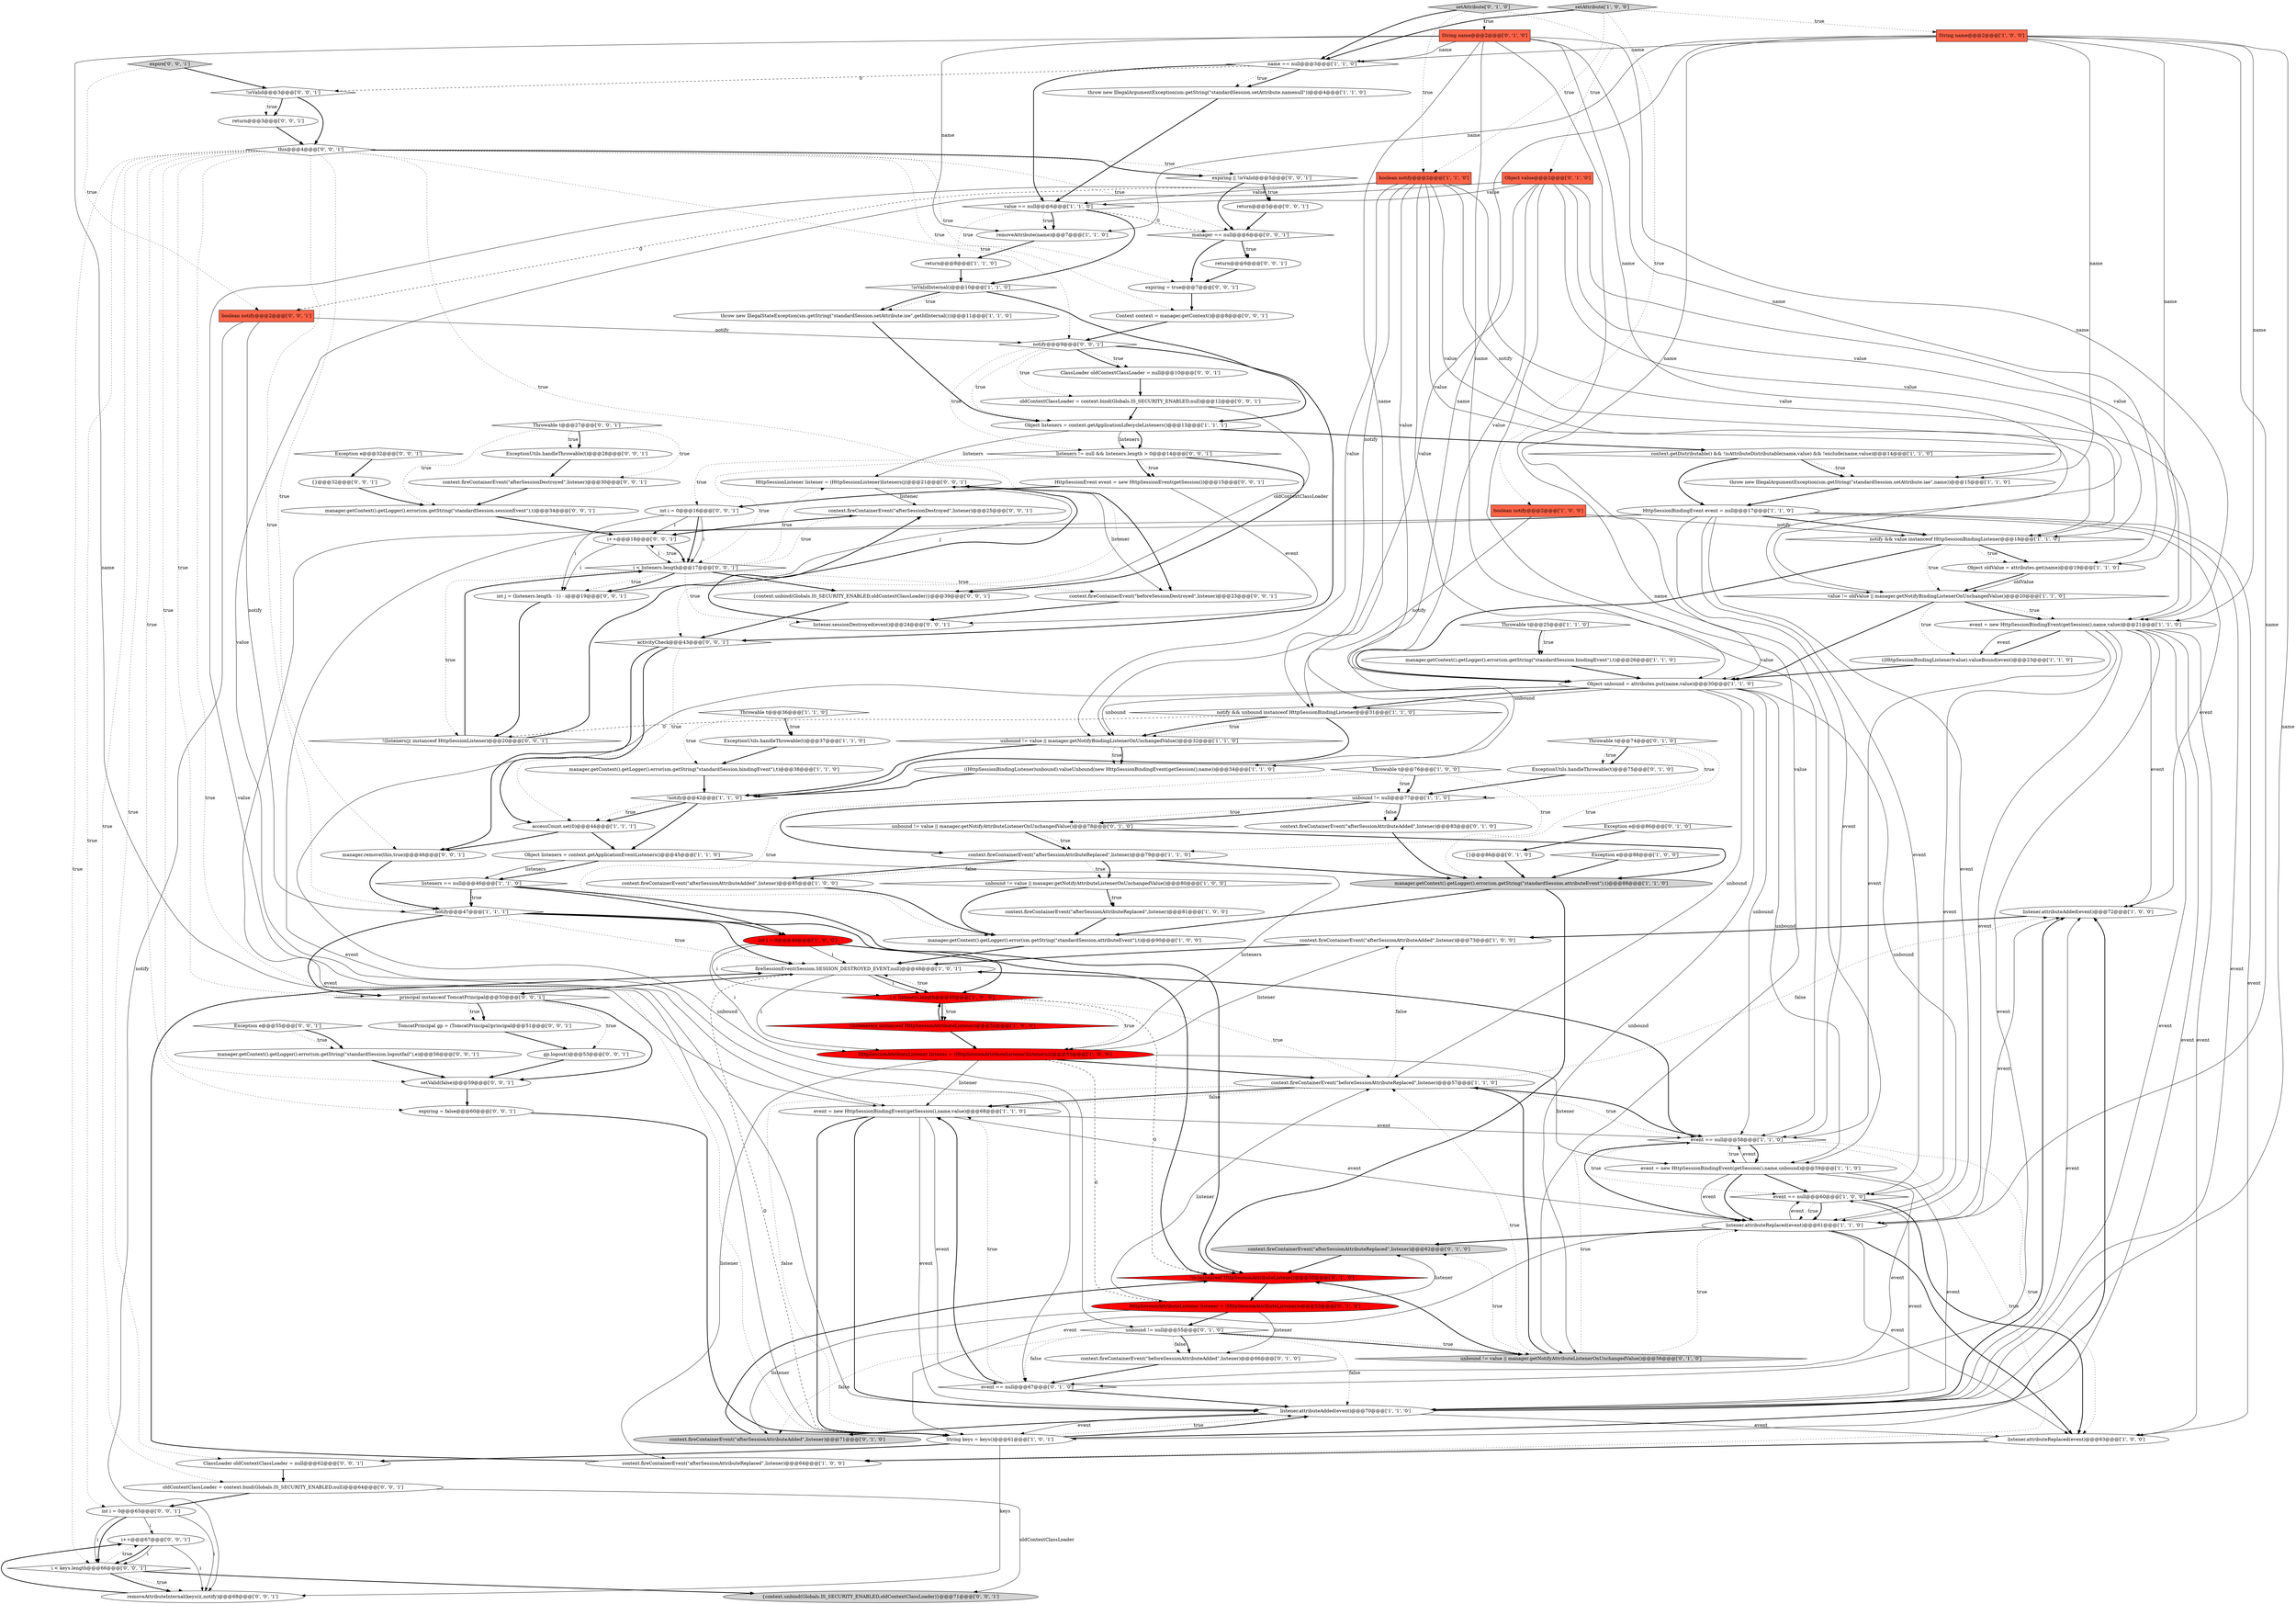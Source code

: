 digraph {
19 [style = filled, label = "listener.attributeAdded(event)@@@72@@@['1', '0', '0']", fillcolor = white, shape = ellipse image = "AAA0AAABBB1BBB"];
119 [style = filled, label = "{context.unbind(Globals.IS_SECURITY_ENABLED,oldContextClassLoader)}@@@71@@@['0', '0', '1']", fillcolor = lightgray, shape = ellipse image = "AAA0AAABBB3BBB"];
14 [style = filled, label = "HttpSessionAttributeListener listener = (HttpSessionAttributeListener)listeners(i(@@@55@@@['1', '0', '0']", fillcolor = red, shape = ellipse image = "AAA1AAABBB1BBB"];
12 [style = filled, label = "throw new IllegalArgumentException(sm.getString(\"standardSession.setAttribute.namenull\"))@@@4@@@['1', '1', '0']", fillcolor = white, shape = ellipse image = "AAA0AAABBB1BBB"];
90 [style = filled, label = "return@@@3@@@['0', '0', '1']", fillcolor = white, shape = ellipse image = "AAA0AAABBB3BBB"];
21 [style = filled, label = "!notify@@@42@@@['1', '1', '0']", fillcolor = white, shape = diamond image = "AAA0AAABBB1BBB"];
51 [style = filled, label = "return@@@8@@@['1', '1', '0']", fillcolor = white, shape = ellipse image = "AAA0AAABBB1BBB"];
68 [style = filled, label = "unbound != null@@@55@@@['0', '1', '0']", fillcolor = white, shape = diamond image = "AAA0AAABBB2BBB"];
74 [style = filled, label = "String name@@@2@@@['0', '1', '0']", fillcolor = tomato, shape = box image = "AAA0AAABBB2BBB"];
37 [style = filled, label = "boolean notify@@@2@@@['1', '1', '0']", fillcolor = tomato, shape = box image = "AAA0AAABBB1BBB"];
87 [style = filled, label = "int i = 0@@@16@@@['0', '0', '1']", fillcolor = white, shape = ellipse image = "AAA0AAABBB3BBB"];
93 [style = filled, label = "expiring = true@@@7@@@['0', '0', '1']", fillcolor = white, shape = ellipse image = "AAA0AAABBB3BBB"];
124 [style = filled, label = "i < listeners.length@@@17@@@['0', '0', '1']", fillcolor = white, shape = diamond image = "AAA0AAABBB3BBB"];
86 [style = filled, label = "setValid(false)@@@59@@@['0', '0', '1']", fillcolor = white, shape = ellipse image = "AAA0AAABBB3BBB"];
24 [style = filled, label = "setAttribute['1', '0', '0']", fillcolor = lightgray, shape = diamond image = "AAA0AAABBB1BBB"];
5 [style = filled, label = "throw new IllegalArgumentException(sm.getString(\"standardSession.setAttribute.iae\",name))@@@15@@@['1', '1', '0']", fillcolor = white, shape = ellipse image = "AAA0AAABBB1BBB"];
39 [style = filled, label = "((HttpSessionBindingListener)unbound).valueUnbound(new HttpSessionBindingEvent(getSession(),name))@@@34@@@['1', '1', '0']", fillcolor = white, shape = ellipse image = "AAA0AAABBB1BBB"];
34 [style = filled, label = "event == null@@@58@@@['1', '1', '0']", fillcolor = white, shape = diamond image = "AAA0AAABBB1BBB"];
42 [style = filled, label = "int i = 0@@@49@@@['1', '0', '0']", fillcolor = red, shape = ellipse image = "AAA1AAABBB1BBB"];
38 [style = filled, label = "value == null@@@6@@@['1', '1', '0']", fillcolor = white, shape = diamond image = "AAA0AAABBB1BBB"];
26 [style = filled, label = "manager.getContext().getLogger().error(sm.getString(\"standardSession.bindingEvent\"),t)@@@38@@@['1', '1', '0']", fillcolor = white, shape = ellipse image = "AAA0AAABBB1BBB"];
107 [style = filled, label = "{context.unbind(Globals.IS_SECURITY_ENABLED,oldContextClassLoader)}@@@39@@@['0', '0', '1']", fillcolor = white, shape = ellipse image = "AAA0AAABBB3BBB"];
53 [style = filled, label = "Throwable t@@@76@@@['1', '0', '0']", fillcolor = white, shape = diamond image = "AAA0AAABBB1BBB"];
105 [style = filled, label = "this@@@4@@@['0', '0', '1']", fillcolor = white, shape = diamond image = "AAA0AAABBB3BBB"];
1 [style = filled, label = "notify@@@47@@@['1', '1', '1']", fillcolor = white, shape = diamond image = "AAA0AAABBB1BBB"];
48 [style = filled, label = "manager.getContext().getLogger().error(sm.getString(\"standardSession.attributeEvent\"),t)@@@88@@@['1', '1', '0']", fillcolor = lightgray, shape = ellipse image = "AAA0AAABBB1BBB"];
104 [style = filled, label = "manager == null@@@6@@@['0', '0', '1']", fillcolor = white, shape = diamond image = "AAA0AAABBB3BBB"];
118 [style = filled, label = "Throwable t@@@27@@@['0', '0', '1']", fillcolor = white, shape = diamond image = "AAA0AAABBB3BBB"];
76 [style = filled, label = "{}@@@86@@@['0', '1', '0']", fillcolor = white, shape = ellipse image = "AAA0AAABBB2BBB"];
123 [style = filled, label = "Context context = manager.getContext()@@@8@@@['0', '0', '1']", fillcolor = white, shape = ellipse image = "AAA0AAABBB3BBB"];
66 [style = filled, label = "Exception e@@@86@@@['0', '1', '0']", fillcolor = white, shape = diamond image = "AAA0AAABBB2BBB"];
13 [style = filled, label = "context.fireContainerEvent(\"beforeSessionAttributeReplaced\",listener)@@@57@@@['1', '1', '0']", fillcolor = white, shape = ellipse image = "AAA0AAABBB1BBB"];
25 [style = filled, label = "Object oldValue = attributes.get(name)@@@19@@@['1', '1', '0']", fillcolor = white, shape = ellipse image = "AAA0AAABBB1BBB"];
33 [style = filled, label = "Object listeners = context.getApplicationLifecycleListeners()@@@13@@@['1', '1', '1']", fillcolor = white, shape = ellipse image = "AAA0AAABBB1BBB"];
77 [style = filled, label = "TomcatPrincipal gp = (TomcatPrincipal)principal@@@51@@@['0', '0', '1']", fillcolor = white, shape = ellipse image = "AAA0AAABBB3BBB"];
78 [style = filled, label = "manager.getContext().getLogger().error(sm.getString(\"standardSession.sessionEvent\"),t)@@@34@@@['0', '0', '1']", fillcolor = white, shape = ellipse image = "AAA0AAABBB3BBB"];
2 [style = filled, label = "context.fireContainerEvent(\"afterSessionAttributeAdded\",listener)@@@85@@@['1', '0', '0']", fillcolor = white, shape = ellipse image = "AAA0AAABBB1BBB"];
44 [style = filled, label = "String keys = keys()@@@61@@@['1', '0', '1']", fillcolor = white, shape = ellipse image = "AAA0AAABBB1BBB"];
96 [style = filled, label = "expiring || !isValid@@@5@@@['0', '0', '1']", fillcolor = white, shape = diamond image = "AAA0AAABBB3BBB"];
113 [style = filled, label = "expiring = false@@@60@@@['0', '0', '1']", fillcolor = white, shape = ellipse image = "AAA0AAABBB3BBB"];
8 [style = filled, label = "value != oldValue || manager.getNotifyBindingListenerOnUnchangedValue()@@@20@@@['1', '1', '0']", fillcolor = white, shape = diamond image = "AAA0AAABBB1BBB"];
56 [style = filled, label = "event == null@@@60@@@['1', '0', '0']", fillcolor = white, shape = diamond image = "AAA0AAABBB1BBB"];
52 [style = filled, label = "event = new HttpSessionBindingEvent(getSession(),name,value)@@@21@@@['1', '1', '0']", fillcolor = white, shape = ellipse image = "AAA0AAABBB1BBB"];
63 [style = filled, label = "event == null@@@67@@@['0', '1', '0']", fillcolor = white, shape = diamond image = "AAA0AAABBB2BBB"];
6 [style = filled, label = "manager.getContext().getLogger().error(sm.getString(\"standardSession.attributeEvent\"),t)@@@90@@@['1', '0', '0']", fillcolor = white, shape = ellipse image = "AAA0AAABBB1BBB"];
17 [style = filled, label = "context.fireContainerEvent(\"afterSessionAttributeAdded\",listener)@@@73@@@['1', '0', '0']", fillcolor = white, shape = ellipse image = "AAA0AAABBB1BBB"];
28 [style = filled, label = "Throwable t@@@36@@@['1', '1', '0']", fillcolor = white, shape = diamond image = "AAA0AAABBB1BBB"];
85 [style = filled, label = "manager.getContext().getLogger().error(sm.getString(\"standardSession.logoutfail\"),e)@@@56@@@['0', '0', '1']", fillcolor = white, shape = ellipse image = "AAA0AAABBB3BBB"];
40 [style = filled, label = "listeners == null@@@46@@@['1', '1', '0']", fillcolor = white, shape = diamond image = "AAA0AAABBB1BBB"];
98 [style = filled, label = "i++@@@67@@@['0', '0', '1']", fillcolor = white, shape = ellipse image = "AAA0AAABBB3BBB"];
95 [style = filled, label = "return@@@6@@@['0', '0', '1']", fillcolor = white, shape = ellipse image = "AAA0AAABBB3BBB"];
97 [style = filled, label = "boolean notify@@@2@@@['0', '0', '1']", fillcolor = tomato, shape = box image = "AAA0AAABBB3BBB"];
121 [style = filled, label = "Exception e@@@55@@@['0', '0', '1']", fillcolor = white, shape = diamond image = "AAA0AAABBB3BBB"];
27 [style = filled, label = "manager.getContext().getLogger().error(sm.getString(\"standardSession.bindingEvent\"),t)@@@26@@@['1', '1', '0']", fillcolor = white, shape = ellipse image = "AAA0AAABBB1BBB"];
91 [style = filled, label = "!(listeners(j( instanceof HttpSessionListener)@@@20@@@['0', '0', '1']", fillcolor = white, shape = diamond image = "AAA0AAABBB3BBB"];
35 [style = filled, label = "notify && unbound instanceof HttpSessionBindingListener@@@31@@@['1', '1', '0']", fillcolor = white, shape = diamond image = "AAA0AAABBB1BBB"];
88 [style = filled, label = "activityCheck@@@43@@@['0', '0', '1']", fillcolor = white, shape = diamond image = "AAA0AAABBB3BBB"];
36 [style = filled, label = "notify && value instanceof HttpSessionBindingListener@@@18@@@['1', '1', '0']", fillcolor = white, shape = diamond image = "AAA0AAABBB1BBB"];
114 [style = filled, label = "!isValid@@@3@@@['0', '0', '1']", fillcolor = white, shape = diamond image = "AAA0AAABBB3BBB"];
50 [style = filled, label = "context.fireContainerEvent(\"afterSessionAttributeReplaced\",listener)@@@79@@@['1', '1', '0']", fillcolor = white, shape = ellipse image = "AAA0AAABBB1BBB"];
75 [style = filled, label = "Throwable t@@@74@@@['0', '1', '0']", fillcolor = white, shape = diamond image = "AAA0AAABBB2BBB"];
70 [style = filled, label = "unbound != value || manager.getNotifyAttributeListenerOnUnchangedValue()@@@78@@@['0', '1', '0']", fillcolor = white, shape = diamond image = "AAA0AAABBB2BBB"];
81 [style = filled, label = "removeAttributeInternal(keys(i(,notify)@@@68@@@['0', '0', '1']", fillcolor = white, shape = ellipse image = "AAA0AAABBB3BBB"];
60 [style = filled, label = "context.fireContainerEvent(\"afterSessionAttributeAdded\",listener)@@@71@@@['0', '1', '0']", fillcolor = lightgray, shape = ellipse image = "AAA0AAABBB2BBB"];
41 [style = filled, label = "Exception e@@@88@@@['1', '0', '0']", fillcolor = white, shape = diamond image = "AAA0AAABBB1BBB"];
0 [style = filled, label = "!isValidInternal()@@@10@@@['1', '1', '0']", fillcolor = white, shape = diamond image = "AAA0AAABBB1BBB"];
115 [style = filled, label = "i++@@@18@@@['0', '0', '1']", fillcolor = white, shape = ellipse image = "AAA0AAABBB3BBB"];
116 [style = filled, label = "HttpSessionListener listener = (HttpSessionListener)listeners(j(@@@21@@@['0', '0', '1']", fillcolor = white, shape = ellipse image = "AAA0AAABBB3BBB"];
61 [style = filled, label = "!(o instanceof HttpSessionAttributeListener)@@@50@@@['0', '1', '0']", fillcolor = red, shape = diamond image = "AAA1AAABBB2BBB"];
106 [style = filled, label = "context.fireContainerEvent(\"afterSessionDestroyed\",listener)@@@25@@@['0', '0', '1']", fillcolor = white, shape = ellipse image = "AAA0AAABBB3BBB"];
22 [style = filled, label = "!(listeners(i( instanceof HttpSessionAttributeListener)@@@52@@@['1', '0', '0']", fillcolor = red, shape = diamond image = "AAA1AAABBB1BBB"];
92 [style = filled, label = "ExceptionUtils.handleThrowable(t)@@@28@@@['0', '0', '1']", fillcolor = white, shape = ellipse image = "AAA0AAABBB3BBB"];
54 [style = filled, label = "unbound != value || manager.getNotifyAttributeListenerOnUnchangedValue()@@@80@@@['1', '0', '0']", fillcolor = white, shape = diamond image = "AAA0AAABBB1BBB"];
59 [style = filled, label = "event = new HttpSessionBindingEvent(getSession(),name,value)@@@68@@@['1', '1', '0']", fillcolor = white, shape = ellipse image = "AAA0AAABBB1BBB"];
69 [style = filled, label = "HttpSessionAttributeListener listener = (HttpSessionAttributeListener)o@@@53@@@['0', '1', '0']", fillcolor = red, shape = ellipse image = "AAA1AAABBB2BBB"];
10 [style = filled, label = "((HttpSessionBindingListener)value).valueBound(event)@@@23@@@['1', '1', '0']", fillcolor = white, shape = ellipse image = "AAA0AAABBB1BBB"];
122 [style = filled, label = "listeners != null && listeners.length > 0@@@14@@@['0', '0', '1']", fillcolor = white, shape = diamond image = "AAA0AAABBB3BBB"];
57 [style = filled, label = "unbound != value || manager.getNotifyBindingListenerOnUnchangedValue()@@@32@@@['1', '1', '0']", fillcolor = white, shape = diamond image = "AAA0AAABBB1BBB"];
83 [style = filled, label = "principal instanceof TomcatPrincipal@@@50@@@['0', '0', '1']", fillcolor = white, shape = diamond image = "AAA0AAABBB3BBB"];
30 [style = filled, label = "throw new IllegalStateException(sm.getString(\"standardSession.setAttribute.ise\",getIdInternal()))@@@11@@@['1', '1', '0']", fillcolor = white, shape = ellipse image = "AAA0AAABBB1BBB"];
72 [style = filled, label = "context.fireContainerEvent(\"beforeSessionAttributeAdded\",listener)@@@66@@@['0', '1', '0']", fillcolor = white, shape = ellipse image = "AAA0AAABBB2BBB"];
11 [style = filled, label = "String name@@@2@@@['1', '0', '0']", fillcolor = tomato, shape = box image = "AAA0AAABBB1BBB"];
55 [style = filled, label = "context.fireContainerEvent(\"afterSessionAttributeReplaced\",listener)@@@81@@@['1', '0', '0']", fillcolor = white, shape = ellipse image = "AAA0AAABBB1BBB"];
94 [style = filled, label = "ClassLoader oldContextClassLoader = null@@@10@@@['0', '0', '1']", fillcolor = white, shape = ellipse image = "AAA0AAABBB3BBB"];
112 [style = filled, label = "context.fireContainerEvent(\"beforeSessionDestroyed\",listener)@@@23@@@['0', '0', '1']", fillcolor = white, shape = ellipse image = "AAA0AAABBB3BBB"];
84 [style = filled, label = "int j = (listeners.length - 1) - i@@@19@@@['0', '0', '1']", fillcolor = white, shape = ellipse image = "AAA0AAABBB3BBB"];
49 [style = filled, label = "Object listeners = context.getApplicationEventListeners()@@@45@@@['1', '1', '0']", fillcolor = white, shape = ellipse image = "AAA0AAABBB1BBB"];
120 [style = filled, label = "oldContextClassLoader = context.bind(Globals.IS_SECURITY_ENABLED,null)@@@12@@@['0', '0', '1']", fillcolor = white, shape = ellipse image = "AAA0AAABBB3BBB"];
7 [style = filled, label = "boolean notify@@@2@@@['1', '0', '0']", fillcolor = tomato, shape = box image = "AAA0AAABBB1BBB"];
109 [style = filled, label = "ClassLoader oldContextClassLoader = null@@@62@@@['0', '0', '1']", fillcolor = white, shape = ellipse image = "AAA0AAABBB3BBB"];
110 [style = filled, label = "int i = 0@@@65@@@['0', '0', '1']", fillcolor = white, shape = ellipse image = "AAA0AAABBB3BBB"];
62 [style = filled, label = "context.fireContainerEvent(\"afterSessionAttributeAdded\",listener)@@@83@@@['0', '1', '0']", fillcolor = white, shape = ellipse image = "AAA0AAABBB2BBB"];
23 [style = filled, label = "listener.attributeReplaced(event)@@@61@@@['1', '1', '0']", fillcolor = white, shape = ellipse image = "AAA0AAABBB1BBB"];
111 [style = filled, label = "expire['0', '0', '1']", fillcolor = lightgray, shape = diamond image = "AAA0AAABBB3BBB"];
58 [style = filled, label = "removeAttribute(name)@@@7@@@['1', '1', '0']", fillcolor = white, shape = ellipse image = "AAA0AAABBB1BBB"];
46 [style = filled, label = "listener.attributeReplaced(event)@@@63@@@['1', '0', '0']", fillcolor = white, shape = ellipse image = "AAA0AAABBB1BBB"];
20 [style = filled, label = "HttpSessionBindingEvent event = null@@@17@@@['1', '1', '0']", fillcolor = white, shape = ellipse image = "AAA0AAABBB1BBB"];
3 [style = filled, label = "ExceptionUtils.handleThrowable(t)@@@37@@@['1', '1', '0']", fillcolor = white, shape = ellipse image = "AAA0AAABBB1BBB"];
101 [style = filled, label = "HttpSessionEvent event = new HttpSessionEvent(getSession())@@@15@@@['0', '0', '1']", fillcolor = white, shape = ellipse image = "AAA0AAABBB3BBB"];
99 [style = filled, label = "gp.logout()@@@53@@@['0', '0', '1']", fillcolor = white, shape = ellipse image = "AAA0AAABBB3BBB"];
16 [style = filled, label = "listener.attributeAdded(event)@@@70@@@['1', '1', '0']", fillcolor = white, shape = ellipse image = "AAA0AAABBB1BBB"];
71 [style = filled, label = "unbound != value || manager.getNotifyAttributeListenerOnUnchangedValue()@@@56@@@['0', '1', '0']", fillcolor = lightgray, shape = diamond image = "AAA0AAABBB2BBB"];
80 [style = filled, label = "context.fireContainerEvent(\"afterSessionDestroyed\",listener)@@@30@@@['0', '0', '1']", fillcolor = white, shape = ellipse image = "AAA0AAABBB3BBB"];
43 [style = filled, label = "name == null@@@3@@@['1', '1', '0']", fillcolor = white, shape = diamond image = "AAA0AAABBB1BBB"];
103 [style = filled, label = "oldContextClassLoader = context.bind(Globals.IS_SECURITY_ENABLED,null)@@@64@@@['0', '0', '1']", fillcolor = white, shape = ellipse image = "AAA0AAABBB3BBB"];
45 [style = filled, label = "context.fireContainerEvent(\"afterSessionAttributeReplaced\",listener)@@@64@@@['1', '0', '0']", fillcolor = white, shape = ellipse image = "AAA0AAABBB1BBB"];
100 [style = filled, label = "notify@@@9@@@['0', '0', '1']", fillcolor = white, shape = diamond image = "AAA0AAABBB3BBB"];
9 [style = filled, label = "i < listeners.length@@@50@@@['1', '0', '0']", fillcolor = red, shape = diamond image = "AAA1AAABBB1BBB"];
29 [style = filled, label = "accessCount.set(0)@@@44@@@['1', '1', '1']", fillcolor = white, shape = ellipse image = "AAA0AAABBB1BBB"];
18 [style = filled, label = "Throwable t@@@25@@@['1', '1', '0']", fillcolor = white, shape = diamond image = "AAA0AAABBB1BBB"];
4 [style = filled, label = "fireSessionEvent(Session.SESSION_DESTROYED_EVENT,null)@@@48@@@['1', '0', '1']", fillcolor = white, shape = ellipse image = "AAA0AAABBB1BBB"];
15 [style = filled, label = "Object unbound = attributes.put(name,value)@@@30@@@['1', '1', '0']", fillcolor = white, shape = ellipse image = "AAA0AAABBB1BBB"];
67 [style = filled, label = "setAttribute['0', '1', '0']", fillcolor = lightgray, shape = diamond image = "AAA0AAABBB2BBB"];
117 [style = filled, label = "manager.remove(this,true)@@@46@@@['0', '0', '1']", fillcolor = white, shape = ellipse image = "AAA0AAABBB3BBB"];
31 [style = filled, label = "event = new HttpSessionBindingEvent(getSession(),name,unbound)@@@59@@@['1', '1', '0']", fillcolor = white, shape = ellipse image = "AAA0AAABBB1BBB"];
79 [style = filled, label = "return@@@5@@@['0', '0', '1']", fillcolor = white, shape = ellipse image = "AAA0AAABBB3BBB"];
64 [style = filled, label = "ExceptionUtils.handleThrowable(t)@@@75@@@['0', '1', '0']", fillcolor = white, shape = ellipse image = "AAA0AAABBB2BBB"];
65 [style = filled, label = "context.fireContainerEvent(\"afterSessionAttributeReplaced\",listener)@@@62@@@['0', '1', '0']", fillcolor = lightgray, shape = ellipse image = "AAA0AAABBB2BBB"];
82 [style = filled, label = "Exception e@@@32@@@['0', '0', '1']", fillcolor = white, shape = diamond image = "AAA0AAABBB3BBB"];
32 [style = filled, label = "context.getDistributable() && !isAttributeDistributable(name,value) && !exclude(name,value)@@@14@@@['1', '1', '0']", fillcolor = white, shape = diamond image = "AAA0AAABBB1BBB"];
73 [style = filled, label = "Object value@@@2@@@['0', '1', '0']", fillcolor = tomato, shape = box image = "AAA0AAABBB2BBB"];
108 [style = filled, label = "i < keys.length@@@66@@@['0', '0', '1']", fillcolor = white, shape = diamond image = "AAA0AAABBB3BBB"];
89 [style = filled, label = "listener.sessionDestroyed(event)@@@24@@@['0', '0', '1']", fillcolor = white, shape = ellipse image = "AAA0AAABBB3BBB"];
47 [style = filled, label = "unbound != null@@@77@@@['1', '1', '0']", fillcolor = white, shape = diamond image = "AAA0AAABBB1BBB"];
102 [style = filled, label = "{}@@@32@@@['0', '0', '1']", fillcolor = white, shape = ellipse image = "AAA0AAABBB3BBB"];
15->35 [style = solid, label="unbound"];
54->55 [style = bold, label=""];
0->30 [style = bold, label=""];
34->45 [style = dotted, label="true"];
87->124 [style = bold, label=""];
75->47 [style = dotted, label="true"];
100->122 [style = dotted, label="true"];
53->47 [style = bold, label=""];
37->36 [style = solid, label="value"];
117->1 [style = bold, label=""];
69->68 [style = bold, label=""];
67->37 [style = dotted, label="true"];
16->60 [style = bold, label=""];
27->15 [style = bold, label=""];
41->48 [style = bold, label=""];
11->5 [style = solid, label="name"];
69->65 [style = solid, label="listener"];
97->1 [style = solid, label="notify"];
53->47 [style = dotted, label="true"];
59->23 [style = solid, label="event"];
104->95 [style = bold, label=""];
105->108 [style = dotted, label="true"];
73->52 [style = solid, label="value"];
68->72 [style = dotted, label="false"];
100->88 [style = bold, label=""];
105->103 [style = dotted, label="true"];
33->122 [style = bold, label=""];
32->20 [style = bold, label=""];
83->86 [style = bold, label=""];
108->81 [style = dotted, label="true"];
1->4 [style = bold, label=""];
35->57 [style = dotted, label="true"];
43->12 [style = dotted, label="true"];
75->48 [style = dotted, label="true"];
22->9 [style = bold, label=""];
47->70 [style = dotted, label="true"];
51->0 [style = bold, label=""];
1->42 [style = bold, label=""];
34->31 [style = bold, label=""];
52->34 [style = solid, label="event"];
75->64 [style = bold, label=""];
6->4 [style = bold, label=""];
58->51 [style = bold, label=""];
105->100 [style = dotted, label="true"];
57->21 [style = bold, label=""];
83->77 [style = bold, label=""];
38->0 [style = bold, label=""];
121->85 [style = dotted, label="true"];
65->61 [style = bold, label=""];
14->31 [style = solid, label="listener"];
108->98 [style = dotted, label="true"];
63->16 [style = bold, label=""];
11->16 [style = solid, label="name"];
20->63 [style = solid, label="event"];
9->22 [style = bold, label=""];
74->31 [style = solid, label="name"];
4->9 [style = bold, label=""];
70->50 [style = bold, label=""];
4->9 [style = solid, label="i"];
52->44 [style = solid, label="event"];
107->88 [style = bold, label=""];
105->110 [style = dotted, label="true"];
91->124 [style = bold, label=""];
1->61 [style = bold, label=""];
121->85 [style = bold, label=""];
71->65 [style = dotted, label="true"];
0->30 [style = dotted, label="true"];
66->76 [style = bold, label=""];
47->50 [style = bold, label=""];
26->21 [style = bold, label=""];
39->21 [style = bold, label=""];
100->94 [style = bold, label=""];
111->114 [style = bold, label=""];
98->108 [style = bold, label=""];
77->99 [style = bold, label=""];
47->70 [style = bold, label=""];
40->1 [style = dotted, label="true"];
33->32 [style = bold, label=""];
97->81 [style = solid, label="notify"];
9->22 [style = dotted, label="true"];
91->116 [style = bold, label=""];
124->115 [style = dotted, label="true"];
17->4 [style = bold, label=""];
67->43 [style = bold, label=""];
70->50 [style = dotted, label="true"];
49->40 [style = solid, label="listeners"];
52->10 [style = bold, label=""];
20->44 [style = solid, label="event"];
14->69 [style = dashed, label="0"];
69->13 [style = solid, label="listener"];
75->64 [style = dotted, label="true"];
0->33 [style = bold, label=""];
18->27 [style = bold, label=""];
23->44 [style = solid, label="event"];
68->71 [style = bold, label=""];
86->113 [style = bold, label=""];
105->86 [style = dotted, label="true"];
16->44 [style = solid, label="event"];
34->46 [style = dotted, label="true"];
25->8 [style = bold, label=""];
38->51 [style = dotted, label="true"];
40->42 [style = bold, label=""];
103->110 [style = bold, label=""];
124->84 [style = dotted, label="true"];
92->80 [style = bold, label=""];
42->9 [style = bold, label=""];
50->2 [style = bold, label=""];
68->71 [style = dotted, label="true"];
48->61 [style = bold, label=""];
100->120 [style = dotted, label="true"];
37->36 [style = solid, label="notify"];
11->23 [style = solid, label="name"];
11->58 [style = solid, label="name"];
124->106 [style = dotted, label="true"];
99->86 [style = bold, label=""];
116->112 [style = solid, label="listener"];
8->52 [style = dotted, label="true"];
37->16 [style = solid, label="value"];
123->100 [style = bold, label=""];
54->6 [style = bold, label=""];
28->3 [style = bold, label=""];
49->40 [style = bold, label=""];
11->39 [style = solid, label="name"];
11->15 [style = solid, label="name"];
74->59 [style = solid, label="name"];
124->107 [style = bold, label=""];
31->23 [style = solid, label="event"];
37->34 [style = solid, label="value"];
23->65 [style = bold, label=""];
76->48 [style = bold, label=""];
105->123 [style = dotted, label="true"];
32->5 [style = dotted, label="true"];
13->44 [style = dotted, label="false"];
16->19 [style = bold, label=""];
35->21 [style = bold, label=""];
42->14 [style = solid, label="i"];
35->57 [style = bold, label=""];
113->44 [style = bold, label=""];
109->103 [style = bold, label=""];
36->25 [style = bold, label=""];
21->29 [style = bold, label=""];
95->93 [style = bold, label=""];
114->90 [style = bold, label=""];
9->4 [style = dotted, label="true"];
62->48 [style = bold, label=""];
59->44 [style = bold, label=""];
18->27 [style = dotted, label="true"];
37->57 [style = solid, label="value"];
122->107 [style = bold, label=""];
87->115 [style = solid, label="i"];
74->15 [style = solid, label="name"];
104->93 [style = bold, label=""];
122->101 [style = dotted, label="true"];
14->45 [style = solid, label="listener"];
73->57 [style = solid, label="value"];
15->71 [style = solid, label="unbound"];
79->104 [style = bold, label=""];
35->91 [style = dashed, label="0"];
43->114 [style = dashed, label="0"];
48->6 [style = bold, label=""];
20->19 [style = solid, label="event"];
15->13 [style = solid, label="unbound"];
87->84 [style = solid, label="i"];
72->63 [style = bold, label=""];
52->63 [style = solid, label="event"];
16->19 [style = solid, label="event"];
7->36 [style = solid, label="notify"];
115->124 [style = bold, label=""];
73->8 [style = solid, label="value"];
14->13 [style = bold, label=""];
94->120 [style = bold, label=""];
31->34 [style = solid, label="event"];
73->15 [style = solid, label="value"];
31->23 [style = bold, label=""];
10->15 [style = bold, label=""];
36->15 [style = bold, label=""];
23->19 [style = solid, label="event"];
20->23 [style = solid, label="event"];
88->29 [style = bold, label=""];
71->13 [style = dotted, label="true"];
52->19 [style = solid, label="event"];
59->16 [style = bold, label=""];
110->81 [style = solid, label="i"];
78->115 [style = bold, label=""];
118->78 [style = dotted, label="true"];
4->83 [style = bold, label=""];
40->1 [style = bold, label=""];
87->124 [style = solid, label="i"];
98->108 [style = solid, label="i"];
64->47 [style = bold, label=""];
37->97 [style = dashed, label="0"];
74->25 [style = solid, label="name"];
15->34 [style = solid, label="unbound"];
46->45 [style = bold, label=""];
73->59 [style = solid, label="value"];
54->55 [style = dotted, label="true"];
124->89 [style = dotted, label="true"];
96->79 [style = dotted, label="true"];
16->56 [style = solid, label="event"];
44->81 [style = solid, label="keys"];
15->31 [style = solid, label="unbound"];
44->16 [style = dotted, label="true"];
110->108 [style = bold, label=""];
11->43 [style = solid, label="name"];
31->56 [style = bold, label=""];
5->20 [style = bold, label=""];
34->56 [style = dotted, label="true"];
15->23 [style = solid, label="unbound"];
114->105 [style = bold, label=""];
37->38 [style = solid, label="value"];
85->86 [style = bold, label=""];
115->84 [style = solid, label="i"];
105->96 [style = dotted, label="true"];
15->57 [style = solid, label="unbound"];
13->59 [style = bold, label=""];
110->98 [style = solid, label="i"];
89->106 [style = bold, label=""];
68->16 [style = dotted, label="false"];
96->79 [style = bold, label=""];
105->44 [style = dotted, label="true"];
74->43 [style = solid, label="name"];
50->54 [style = bold, label=""];
13->19 [style = dotted, label="false"];
104->95 [style = dotted, label="true"];
56->23 [style = dotted, label="true"];
120->107 [style = solid, label="oldContextClassLoader"];
80->78 [style = bold, label=""];
101->89 [style = solid, label="event"];
15->35 [style = bold, label=""];
83->99 [style = dotted, label="true"];
69->72 [style = solid, label="listener"];
108->81 [style = bold, label=""];
20->16 [style = solid, label="event"];
34->31 [style = dotted, label="true"];
105->117 [style = dotted, label="true"];
9->13 [style = dotted, label="true"];
71->34 [style = dotted, label="true"];
56->23 [style = bold, label=""];
52->23 [style = solid, label="event"];
124->116 [style = dotted, label="true"];
13->34 [style = dotted, label="true"];
13->59 [style = dotted, label="false"];
105->88 [style = dotted, label="true"];
42->9 [style = solid, label="i"];
59->16 [style = solid, label="event"];
8->15 [style = bold, label=""];
63->59 [style = bold, label=""];
28->3 [style = dotted, label="true"];
114->90 [style = dotted, label="true"];
118->80 [style = dotted, label="true"];
61->69 [style = bold, label=""];
105->104 [style = dotted, label="true"];
53->6 [style = dotted, label="true"];
19->17 [style = bold, label=""];
37->8 [style = solid, label="value"];
15->68 [style = solid, label="unbound"];
124->84 [style = bold, label=""];
47->62 [style = bold, label=""];
23->56 [style = solid, label="event"];
52->46 [style = solid, label="event"];
74->58 [style = solid, label="name"];
9->61 [style = dashed, label="0"];
98->81 [style = solid, label="i"];
43->38 [style = bold, label=""];
38->58 [style = dotted, label="true"];
96->104 [style = bold, label=""];
55->6 [style = bold, label=""];
34->23 [style = bold, label=""];
118->92 [style = bold, label=""];
124->112 [style = dotted, label="true"];
42->4 [style = solid, label="i"];
20->36 [style = bold, label=""];
11->25 [style = solid, label="name"];
20->56 [style = solid, label="event"];
73->38 [style = solid, label="value"];
38->104 [style = dashed, label="0"];
106->115 [style = bold, label=""];
8->10 [style = dotted, label="true"];
124->91 [style = dotted, label="true"];
9->14 [style = dotted, label="true"];
110->108 [style = solid, label="i"];
112->89 [style = bold, label=""];
20->34 [style = solid, label="event"];
13->17 [style = dotted, label="false"];
28->26 [style = dotted, label="true"];
34->4 [style = bold, label=""];
88->29 [style = dotted, label="true"];
88->117 [style = bold, label=""];
50->2 [style = dotted, label="false"];
36->8 [style = dotted, label="true"];
71->13 [style = bold, label=""];
57->39 [style = dotted, label="true"];
105->83 [style = dotted, label="true"];
2->6 [style = bold, label=""];
4->14 [style = solid, label="i"];
103->119 [style = solid, label="oldContextClassLoader"];
44->19 [style = bold, label=""];
37->15 [style = solid, label="value"];
69->60 [style = solid, label="listener"];
59->63 [style = solid, label="event"];
115->124 [style = solid, label="i"];
24->43 [style = bold, label=""];
44->109 [style = bold, label=""];
25->8 [style = solid, label="oldValue"];
108->119 [style = bold, label=""];
12->38 [style = bold, label=""];
57->39 [style = bold, label=""];
105->1 [style = dotted, label="true"];
68->60 [style = dotted, label="false"];
116->106 [style = solid, label="listener"];
67->74 [style = dotted, label="true"];
14->17 [style = solid, label="listener"];
82->102 [style = bold, label=""];
23->46 [style = solid, label="event"];
52->16 [style = solid, label="event"];
97->100 [style = solid, label="notify"];
111->97 [style = dotted, label="true"];
84->91 [style = bold, label=""];
7->35 [style = solid, label="notify"];
74->39 [style = solid, label="name"];
101->87 [style = bold, label=""];
47->62 [style = dotted, label="false"];
122->124 [style = dotted, label="true"];
84->116 [style = solid, label="j"];
40->61 [style = bold, label=""];
13->34 [style = bold, label=""];
68->72 [style = bold, label=""];
120->33 [style = bold, label=""];
21->29 [style = dotted, label="true"];
56->46 [style = bold, label=""];
71->23 [style = dotted, label="true"];
1->4 [style = dotted, label="true"];
105->109 [style = dotted, label="true"];
1->83 [style = bold, label=""];
71->61 [style = bold, label=""];
44->16 [style = bold, label=""];
43->12 [style = bold, label=""];
81->98 [style = bold, label=""];
16->46 [style = solid, label="event"];
31->16 [style = solid, label="event"];
22->14 [style = bold, label=""];
24->7 [style = dotted, label="true"];
52->56 [style = solid, label="event"];
105->96 [style = bold, label=""];
30->33 [style = bold, label=""];
50->54 [style = dotted, label="true"];
63->59 [style = dotted, label="true"];
122->87 [style = dotted, label="true"];
33->116 [style = solid, label="listeners"];
3->26 [style = bold, label=""];
53->50 [style = dotted, label="true"];
100->33 [style = dotted, label="true"];
14->59 [style = solid, label="listener"];
29->49 [style = bold, label=""];
50->48 [style = bold, label=""];
93->123 [style = bold, label=""];
49->14 [style = solid, label="listeners"];
8->52 [style = bold, label=""];
74->52 [style = solid, label="name"];
67->73 [style = dotted, label="true"];
24->11 [style = dotted, label="true"];
60->61 [style = bold, label=""];
105->113 [style = dotted, label="true"];
105->93 [style = dotted, label="true"];
52->10 [style = solid, label="event"];
21->49 [style = bold, label=""];
37->35 [style = solid, label="notify"];
83->77 [style = dotted, label="true"];
29->117 [style = bold, label=""];
33->122 [style = solid, label="listeners"];
118->92 [style = dotted, label="true"];
68->63 [style = dotted, label="false"];
100->94 [style = dotted, label="true"];
32->5 [style = bold, label=""];
102->78 [style = bold, label=""];
38->58 [style = bold, label=""];
23->46 [style = bold, label=""];
122->101 [style = bold, label=""];
37->52 [style = solid, label="value"];
73->36 [style = solid, label="value"];
45->4 [style = bold, label=""];
70->48 [style = bold, label=""];
74->5 [style = solid, label="name"];
31->63 [style = solid, label="event"];
116->112 [style = bold, label=""];
59->34 [style = solid, label="event"];
44->4 [style = dashed, label="0"];
24->37 [style = dotted, label="true"];
20->46 [style = solid, label="event"];
90->105 [style = bold, label=""];
73->71 [style = solid, label="value"];
36->25 [style = dotted, label="true"];
11->52 [style = solid, label="name"];
}
